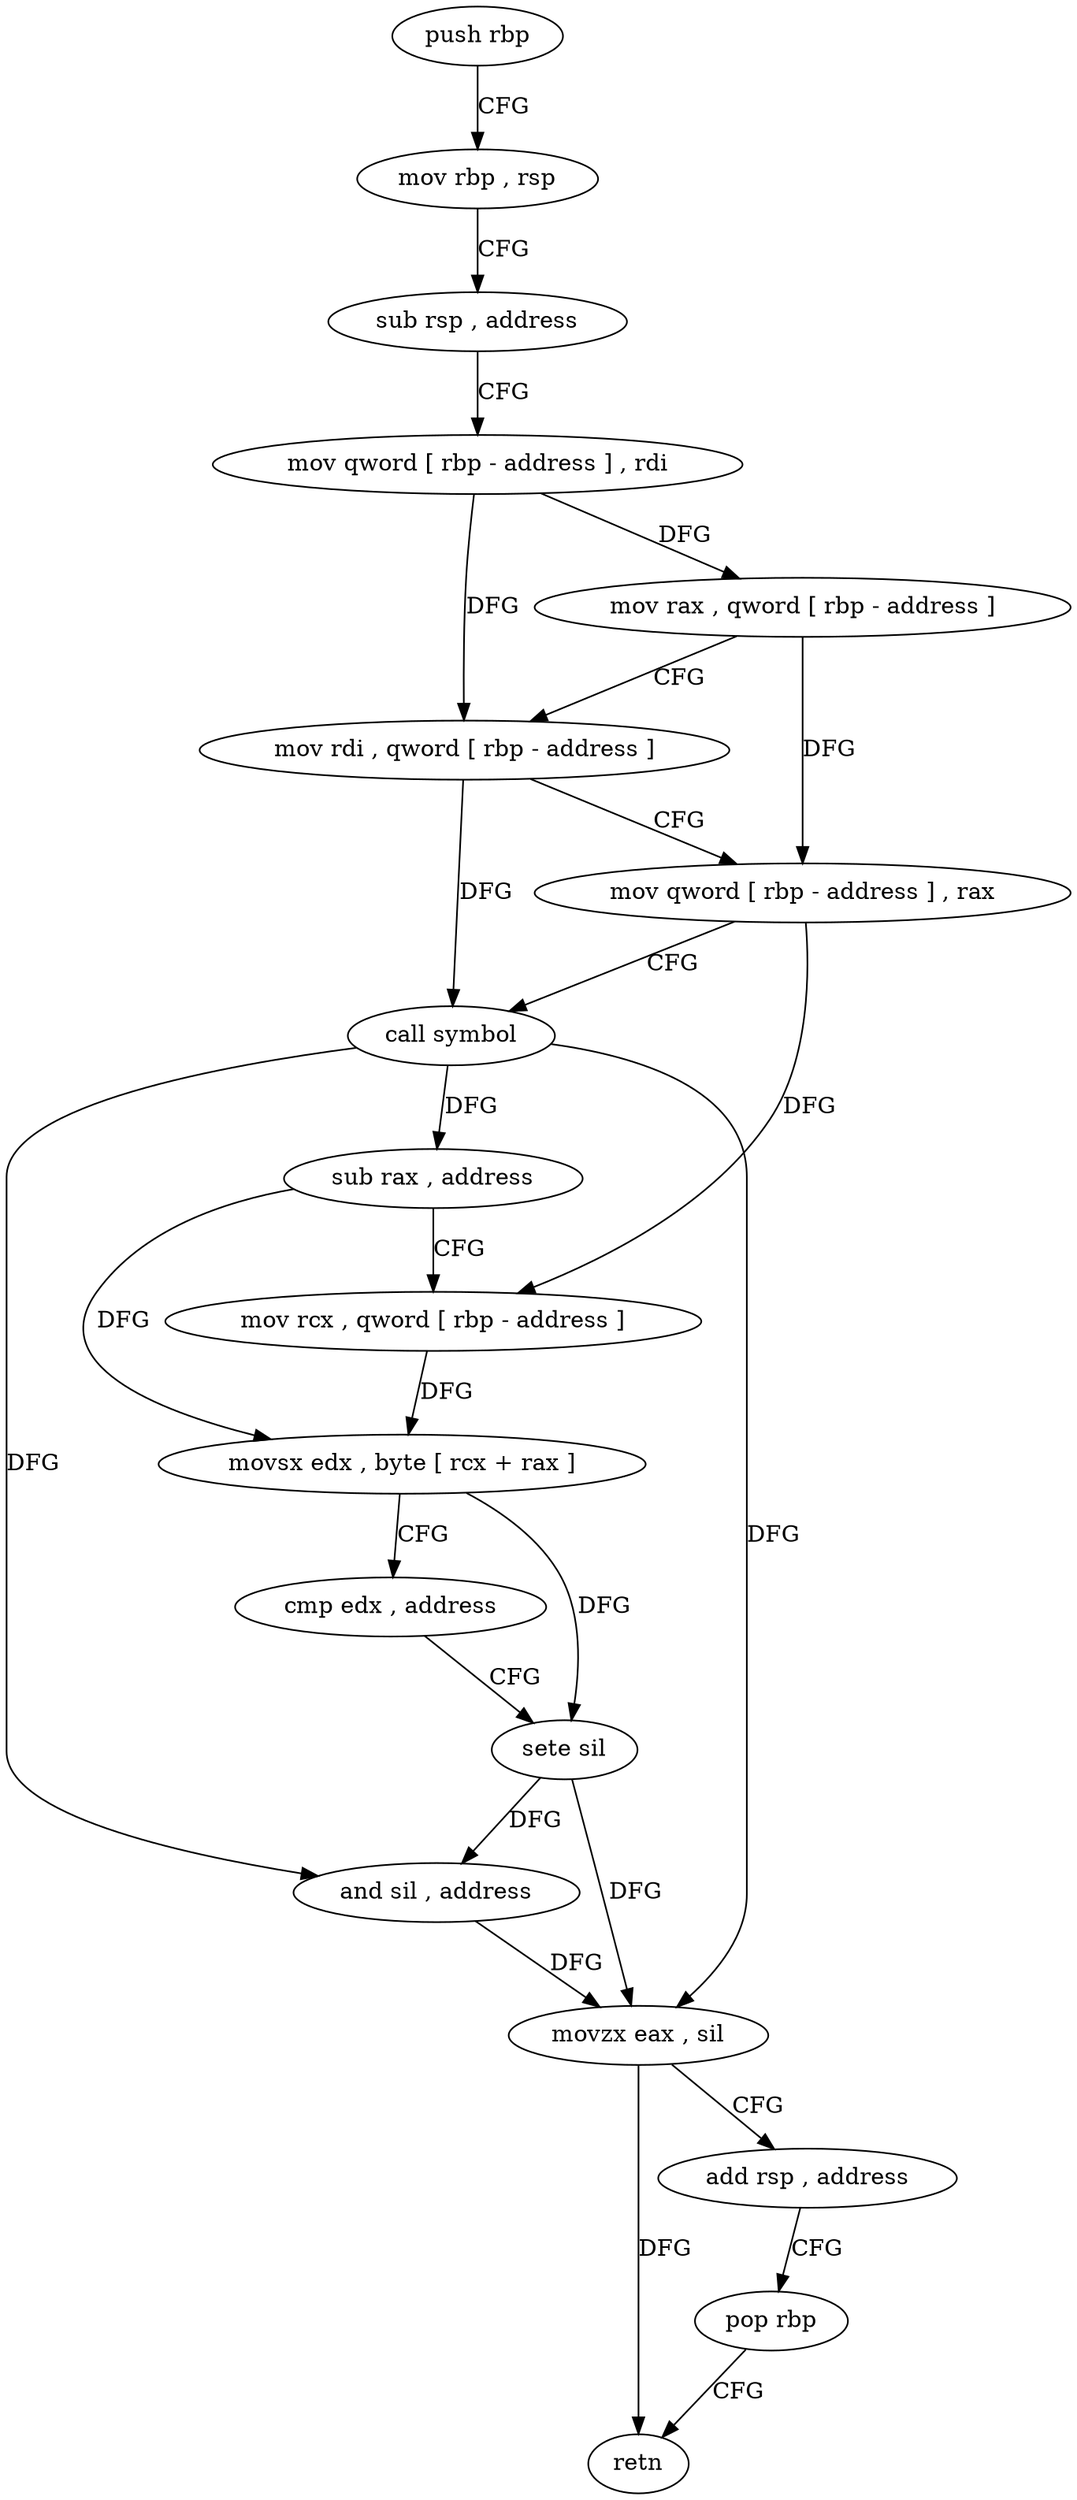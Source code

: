 digraph "func" {
"4240416" [label = "push rbp" ]
"4240417" [label = "mov rbp , rsp" ]
"4240420" [label = "sub rsp , address" ]
"4240424" [label = "mov qword [ rbp - address ] , rdi" ]
"4240428" [label = "mov rax , qword [ rbp - address ]" ]
"4240432" [label = "mov rdi , qword [ rbp - address ]" ]
"4240436" [label = "mov qword [ rbp - address ] , rax" ]
"4240440" [label = "call symbol" ]
"4240445" [label = "sub rax , address" ]
"4240451" [label = "mov rcx , qword [ rbp - address ]" ]
"4240455" [label = "movsx edx , byte [ rcx + rax ]" ]
"4240459" [label = "cmp edx , address" ]
"4240462" [label = "sete sil" ]
"4240466" [label = "and sil , address" ]
"4240470" [label = "movzx eax , sil" ]
"4240474" [label = "add rsp , address" ]
"4240478" [label = "pop rbp" ]
"4240479" [label = "retn" ]
"4240416" -> "4240417" [ label = "CFG" ]
"4240417" -> "4240420" [ label = "CFG" ]
"4240420" -> "4240424" [ label = "CFG" ]
"4240424" -> "4240428" [ label = "DFG" ]
"4240424" -> "4240432" [ label = "DFG" ]
"4240428" -> "4240432" [ label = "CFG" ]
"4240428" -> "4240436" [ label = "DFG" ]
"4240432" -> "4240436" [ label = "CFG" ]
"4240432" -> "4240440" [ label = "DFG" ]
"4240436" -> "4240440" [ label = "CFG" ]
"4240436" -> "4240451" [ label = "DFG" ]
"4240440" -> "4240445" [ label = "DFG" ]
"4240440" -> "4240466" [ label = "DFG" ]
"4240440" -> "4240470" [ label = "DFG" ]
"4240445" -> "4240451" [ label = "CFG" ]
"4240445" -> "4240455" [ label = "DFG" ]
"4240451" -> "4240455" [ label = "DFG" ]
"4240455" -> "4240459" [ label = "CFG" ]
"4240455" -> "4240462" [ label = "DFG" ]
"4240459" -> "4240462" [ label = "CFG" ]
"4240462" -> "4240466" [ label = "DFG" ]
"4240462" -> "4240470" [ label = "DFG" ]
"4240466" -> "4240470" [ label = "DFG" ]
"4240470" -> "4240474" [ label = "CFG" ]
"4240470" -> "4240479" [ label = "DFG" ]
"4240474" -> "4240478" [ label = "CFG" ]
"4240478" -> "4240479" [ label = "CFG" ]
}
